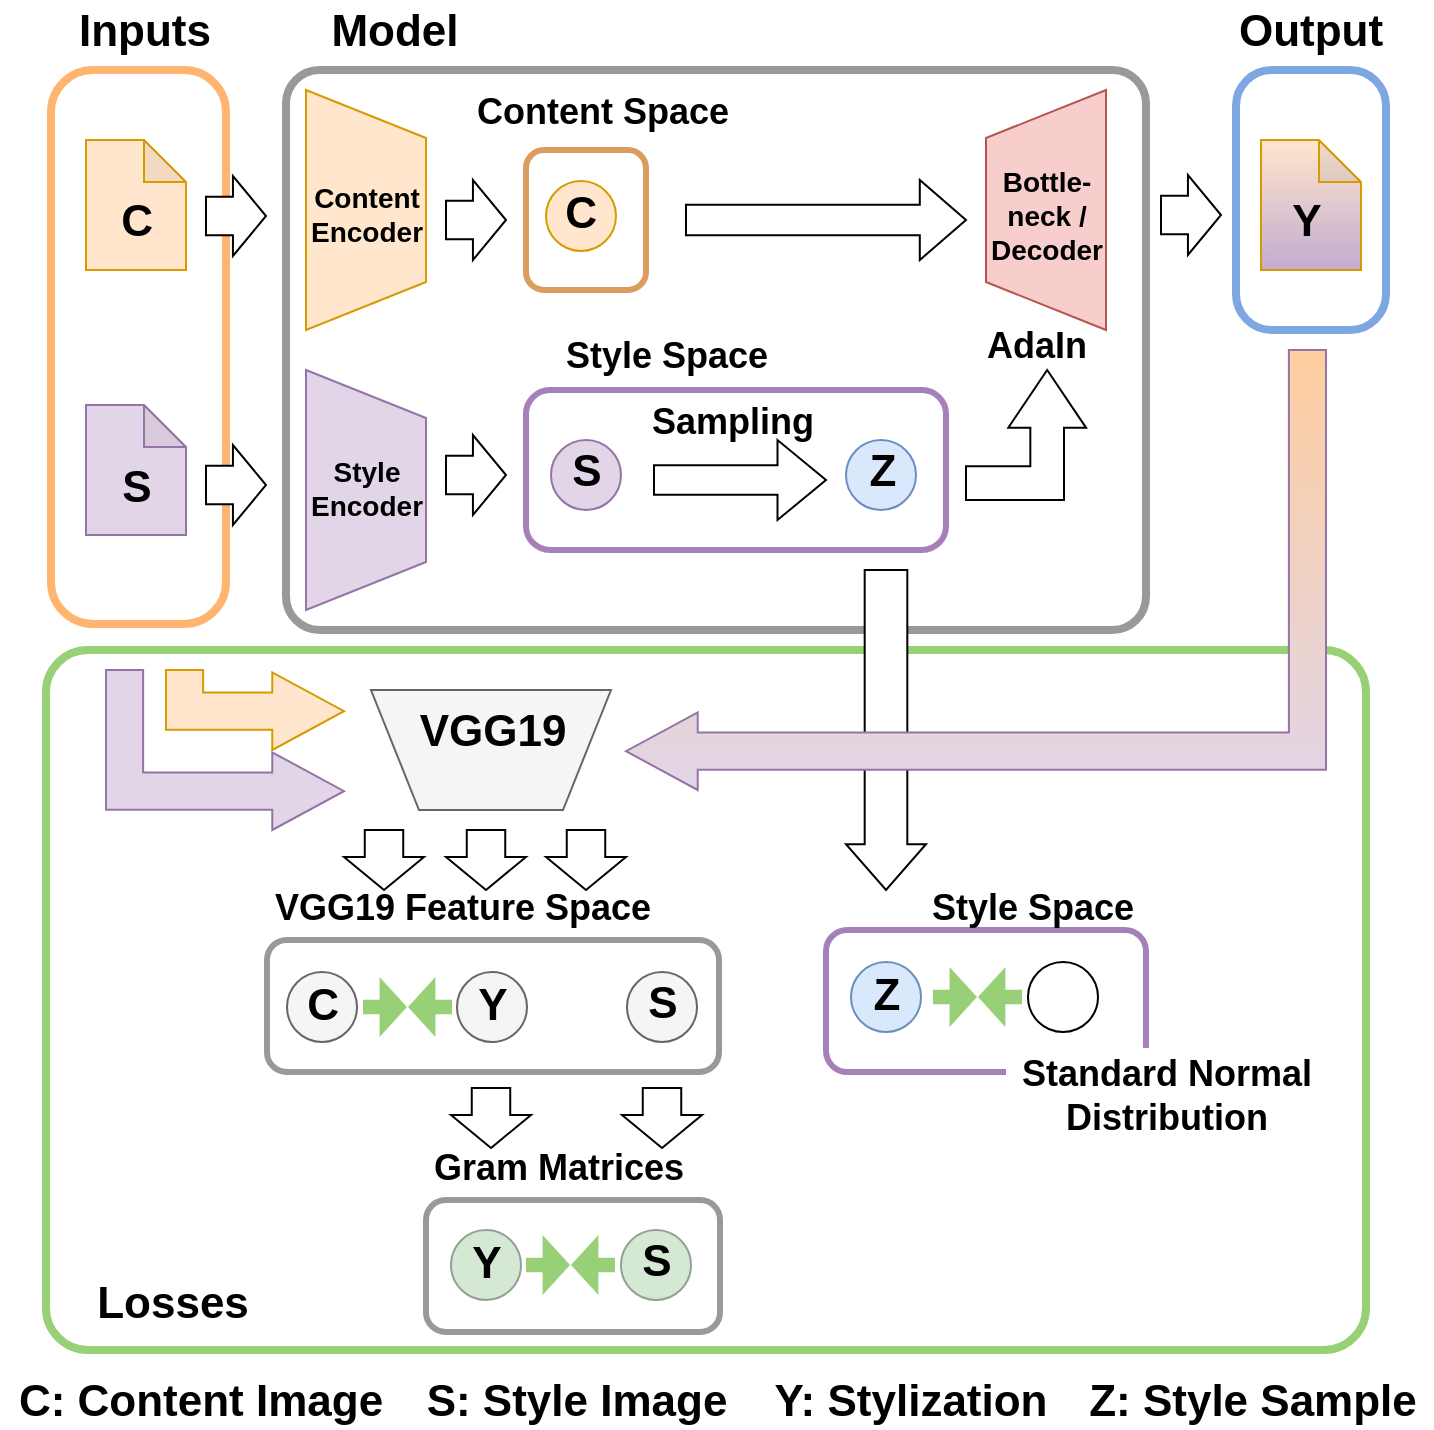 <mxfile version="12.6.2" type="device"><diagram id="BpUwLvxRDQDON40G88cy" name="Seite-1"><mxGraphModel dx="2182" dy="776" grid="1" gridSize="10" guides="1" tooltips="1" connect="1" arrows="1" fold="1" page="1" pageScale="1" pageWidth="827" pageHeight="1169" math="0" shadow="0"><root><mxCell id="0"/><mxCell id="1" parent="0"/><mxCell id="sxm6sOjT0fDrf13C9-6S-7" value="" style="rounded=1;whiteSpace=wrap;html=1;strokeColor=#97D077;fillColor=none;strokeWidth=4;perimeterSpacing=20;glass=0;shadow=0;comic=0;arcSize=6;labelBorderColor=#000000;horizontal=0;" parent="1" vertex="1"><mxGeometry x="20" y="470" width="660" height="350" as="geometry"/></mxCell><mxCell id="B95l_GnRycxYkU9E4nNO-51" value="" style="rounded=1;whiteSpace=wrap;html=1;strokeColor=#999999;fillColor=none;strokeWidth=4;perimeterSpacing=20;glass=0;shadow=0;comic=0;arcSize=6;labelBorderColor=#000000;horizontal=0;" parent="1" vertex="1"><mxGeometry x="140" y="180" width="430" height="280" as="geometry"/></mxCell><mxCell id="B95l_GnRycxYkU9E4nNO-138" value="" style="rounded=1;whiteSpace=wrap;html=1;strokeColor=#A680B8;fillColor=none;strokeWidth=3;" parent="1" vertex="1"><mxGeometry x="410" y="610" width="160" height="71" as="geometry"/></mxCell><mxCell id="QsrSzcBRtpbvdaKKCgRP-13" value="" style="shape=singleArrow;whiteSpace=wrap;html=1;arrowWidth=0.533;arrowSize=0.143;direction=south;" parent="1" vertex="1"><mxGeometry x="420" y="430" width="40" height="160" as="geometry"/></mxCell><mxCell id="sxm6sOjT0fDrf13C9-6S-5" value="" style="rounded=1;whiteSpace=wrap;html=1;strokeColor=#7EA6E0;fillColor=none;strokeWidth=4;perimeterSpacing=20;glass=0;shadow=0;comic=0;arcSize=24;labelBorderColor=#000000;horizontal=0;" parent="1" vertex="1"><mxGeometry x="615" y="180" width="75" height="130" as="geometry"/></mxCell><mxCell id="sxm6sOjT0fDrf13C9-6S-3" value="" style="rounded=1;whiteSpace=wrap;html=1;strokeColor=#FFB570;fillColor=none;strokeWidth=4;perimeterSpacing=20;glass=0;shadow=0;comic=0;arcSize=24;labelBorderColor=#000000;horizontal=0;" parent="1" vertex="1"><mxGeometry x="22.5" y="180" width="87.5" height="277" as="geometry"/></mxCell><mxCell id="B95l_GnRycxYkU9E4nNO-159" value="" style="rounded=1;whiteSpace=wrap;html=1;strokeColor=#999999;fillColor=none;strokeWidth=3;fontColor=#333333;" parent="1" vertex="1"><mxGeometry x="210" y="745" width="147" height="66" as="geometry"/></mxCell><mxCell id="B95l_GnRycxYkU9E4nNO-143" value="" style="rounded=1;whiteSpace=wrap;html=1;strokeColor=#999999;fillColor=none;strokeWidth=3;fontColor=#333333;" parent="1" vertex="1"><mxGeometry x="130.5" y="615" width="226" height="66" as="geometry"/></mxCell><mxCell id="B95l_GnRycxYkU9E4nNO-118" value="" style="shape=note;whiteSpace=wrap;html=1;backgroundOutline=1;darkOpacity=0.05;size=21;fillColor=#ffe6cc;strokeColor=#d79b00;gradientColor=#C3ABD0;" parent="1" vertex="1"><mxGeometry x="627.5" y="215" width="50" height="65" as="geometry"/></mxCell><mxCell id="B95l_GnRycxYkU9E4nNO-8" value="" style="shape=note;whiteSpace=wrap;html=1;backgroundOutline=1;darkOpacity=0.05;size=21;fillColor=#ffe6cc;strokeColor=#d79b00;" parent="1" vertex="1"><mxGeometry x="40" y="215" width="50" height="65" as="geometry"/></mxCell><mxCell id="B95l_GnRycxYkU9E4nNO-111" value="&lt;div style=&quot;font-size: 22px&quot; align=&quot;center&quot;&gt;&lt;font&gt;&lt;b&gt;C&lt;br&gt;&lt;/b&gt;&lt;/font&gt;&lt;/div&gt;" style="text;html=1;resizable=0;points=[];autosize=1;align=center;verticalAlign=top;spacingTop=-4;fontColor=#000000;" parent="1" vertex="1"><mxGeometry x="50" y="240" width="30" height="20" as="geometry"/></mxCell><mxCell id="B95l_GnRycxYkU9E4nNO-29" value="" style="rounded=1;whiteSpace=wrap;html=1;strokeColor=#A680B8;fillColor=none;strokeWidth=3;" parent="1" vertex="1"><mxGeometry x="260" y="340" width="210" height="80" as="geometry"/></mxCell><mxCell id="B95l_GnRycxYkU9E4nNO-28" value="" style="rounded=1;whiteSpace=wrap;html=1;strokeColor=#DB9C60;fillColor=none;strokeWidth=3;" parent="1" vertex="1"><mxGeometry x="260" y="220" width="60" height="70" as="geometry"/></mxCell><mxCell id="B95l_GnRycxYkU9E4nNO-2" value="" style="shape=trapezoid;perimeter=trapezoidPerimeter;whiteSpace=wrap;html=1;rotation=90;fillColor=#ffe6cc;strokeColor=#d79b00;" parent="1" vertex="1"><mxGeometry x="120" y="220" width="120" height="60" as="geometry"/></mxCell><mxCell id="B95l_GnRycxYkU9E4nNO-3" value="" style="shape=trapezoid;perimeter=trapezoidPerimeter;whiteSpace=wrap;html=1;rotation=90;fillColor=#e1d5e7;strokeColor=#9673a6;" parent="1" vertex="1"><mxGeometry x="120" y="360" width="120" height="60" as="geometry"/></mxCell><mxCell id="B95l_GnRycxYkU9E4nNO-5" value="" style="shape=note;whiteSpace=wrap;html=1;backgroundOutline=1;darkOpacity=0.05;size=21;fillColor=#e1d5e7;strokeColor=#9673a6;" parent="1" vertex="1"><mxGeometry x="40" y="347.5" width="50" height="65" as="geometry"/></mxCell><mxCell id="B95l_GnRycxYkU9E4nNO-12" value="" style="shape=singleArrow;whiteSpace=wrap;html=1;arrowWidth=0.481;arrowSize=0.551;" parent="1" vertex="1"><mxGeometry x="100" y="367.5" width="30" height="40" as="geometry"/></mxCell><mxCell id="B95l_GnRycxYkU9E4nNO-14" value="" style="shape=singleArrow;whiteSpace=wrap;html=1;arrowWidth=0.481;arrowSize=0.551;" parent="1" vertex="1"><mxGeometry x="100" y="233" width="30" height="40" as="geometry"/></mxCell><mxCell id="B95l_GnRycxYkU9E4nNO-15" value="" style="ellipse;whiteSpace=wrap;html=1;aspect=fixed;fillColor=#e1d5e7;strokeColor=#9673a6;" parent="1" vertex="1"><mxGeometry x="272.5" y="365" width="35" height="35" as="geometry"/></mxCell><mxCell id="B95l_GnRycxYkU9E4nNO-18" value="" style="ellipse;whiteSpace=wrap;html=1;aspect=fixed;fillColor=#ffe6cc;strokeColor=#d79b00;" parent="1" vertex="1"><mxGeometry x="270" y="235.5" width="35" height="35" as="geometry"/></mxCell><mxCell id="B95l_GnRycxYkU9E4nNO-24" value="" style="shape=singleArrow;whiteSpace=wrap;html=1;arrowWidth=0.481;arrowSize=0.551;" parent="1" vertex="1"><mxGeometry x="220" y="362.5" width="30" height="40" as="geometry"/></mxCell><mxCell id="B95l_GnRycxYkU9E4nNO-25" value="" style="shape=singleArrow;whiteSpace=wrap;html=1;arrowWidth=0.371;arrowSize=0.282;" parent="1" vertex="1"><mxGeometry x="324" y="365" width="86" height="40" as="geometry"/></mxCell><mxCell id="B95l_GnRycxYkU9E4nNO-26" value="" style="ellipse;whiteSpace=wrap;html=1;aspect=fixed;fillColor=#dae8fc;strokeColor=#6c8ebf;" parent="1" vertex="1"><mxGeometry x="420" y="365" width="35" height="35" as="geometry"/></mxCell><mxCell id="B95l_GnRycxYkU9E4nNO-27" value="" style="shape=trapezoid;perimeter=trapezoidPerimeter;whiteSpace=wrap;html=1;rotation=90;fillColor=#f8cecc;strokeColor=#b85450;flipH=1;flipV=1;" parent="1" vertex="1"><mxGeometry x="460" y="220" width="120" height="60" as="geometry"/></mxCell><mxCell id="B95l_GnRycxYkU9E4nNO-32" value="" style="html=1;align=center;verticalAlign=middle;shape=mxgraph.arrows2.bendArrow;dy=8.42;dx=28.83;notch=0;arrowHead=38.83;strokeColor=#000000;fillColor=#ffffff;direction=south;flipH=0;flipV=1;" parent="1" vertex="1"><mxGeometry x="480" y="330" width="60" height="65" as="geometry"/></mxCell><mxCell id="B95l_GnRycxYkU9E4nNO-36" value="" style="shape=trapezoid;perimeter=trapezoidPerimeter;whiteSpace=wrap;html=1;rotation=90;fillColor=#f5f5f5;strokeColor=#666666;fontColor=#333333;direction=south;" parent="1" vertex="1"><mxGeometry x="212.5" y="460" width="60" height="120" as="geometry"/></mxCell><mxCell id="B95l_GnRycxYkU9E4nNO-38" value="" style="shape=singleArrow;whiteSpace=wrap;html=1;arrowWidth=0.481;arrowSize=0.551;" parent="1" vertex="1"><mxGeometry x="577.5" y="232.5" width="30" height="40" as="geometry"/></mxCell><mxCell id="B95l_GnRycxYkU9E4nNO-40" value="" style="html=1;align=center;verticalAlign=middle;shape=mxgraph.arrows2.bendArrow;dy=9.28;dx=35.86;notch=0;arrowHead=38.83;strokeColor=#d79b00;fillColor=#ffe6cc;direction=east;flipH=0;flipV=1;" parent="1" vertex="1"><mxGeometry x="80" y="480" width="89" height="40" as="geometry"/></mxCell><mxCell id="B95l_GnRycxYkU9E4nNO-46" value="" style="html=1;align=center;verticalAlign=middle;shape=mxgraph.arrows2.bendArrow;dy=9.28;dx=35.86;notch=0;arrowHead=38.83;strokeColor=#9673a6;fillColor=#e1d5e7;direction=east;flipH=0;flipV=1;" parent="1" vertex="1"><mxGeometry x="50" y="480" width="119" height="80" as="geometry"/></mxCell><mxCell id="B95l_GnRycxYkU9E4nNO-47" value="" style="html=1;align=center;verticalAlign=middle;shape=mxgraph.arrows2.bendArrow;dy=9.28;dx=35.86;notch=0;arrowHead=38.83;strokeColor=#9673a6;fillColor=#e1d5e7;direction=east;flipH=1;flipV=1;gradientColor=#FFCE9F;" parent="1" vertex="1"><mxGeometry x="310" y="320" width="350" height="220" as="geometry"/></mxCell><mxCell id="B95l_GnRycxYkU9E4nNO-54" value="&lt;div style=&quot;font-size: 22px&quot; align=&quot;center&quot;&gt;&lt;font style=&quot;font-size: 22px&quot;&gt;&lt;b&gt;Model&lt;/b&gt;&lt;/font&gt;&lt;/div&gt;" style="text;html=1;resizable=0;points=[];autosize=1;align=center;verticalAlign=top;spacingTop=-4;fontColor=#000000;" parent="1" vertex="1"><mxGeometry x="154.25" y="145" width="80" height="20" as="geometry"/></mxCell><mxCell id="B95l_GnRycxYkU9E4nNO-57" value="&lt;div style=&quot;font-size: 22px&quot; align=&quot;center&quot;&gt;&lt;font&gt;&lt;b&gt;C&lt;br&gt;&lt;/b&gt;&lt;/font&gt;&lt;/div&gt;" style="text;html=1;resizable=0;points=[];autosize=1;align=center;verticalAlign=top;spacingTop=-4;fontColor=#000000;" parent="1" vertex="1"><mxGeometry x="271.5" y="235.5" width="30" height="20" as="geometry"/></mxCell><mxCell id="B95l_GnRycxYkU9E4nNO-64" value="&lt;div style=&quot;font-size: 14px&quot;&gt;&lt;b&gt;&lt;font style=&quot;font-size: 14px&quot;&gt;Content &lt;br&gt;&lt;/font&gt;&lt;/b&gt;&lt;/div&gt;&lt;div style=&quot;font-size: 14px&quot;&gt;&lt;b&gt;&lt;font style=&quot;font-size: 14px&quot;&gt;Encoder&lt;/font&gt;&lt;/b&gt;&lt;/div&gt;" style="text;html=1;resizable=0;points=[];autosize=1;align=center;verticalAlign=top;spacingTop=-4;fontColor=#000000;" parent="1" vertex="1"><mxGeometry x="145" y="232.5" width="70" height="30" as="geometry"/></mxCell><mxCell id="B95l_GnRycxYkU9E4nNO-65" value="&lt;div style=&quot;font-size: 14px&quot;&gt;&lt;b&gt;&lt;font style=&quot;font-size: 14px&quot;&gt;Style&lt;br&gt;&lt;/font&gt;&lt;/b&gt;&lt;/div&gt;&lt;div style=&quot;font-size: 14px&quot;&gt;&lt;b&gt;&lt;font style=&quot;font-size: 14px&quot;&gt;Encoder&lt;/font&gt;&lt;/b&gt;&lt;/div&gt;" style="text;html=1;resizable=0;points=[];autosize=1;align=center;verticalAlign=top;spacingTop=-4;fontColor=#000000;" parent="1" vertex="1"><mxGeometry x="145" y="370" width="70" height="30" as="geometry"/></mxCell><mxCell id="B95l_GnRycxYkU9E4nNO-66" value="&lt;div style=&quot;font-size: 22px&quot; align=&quot;center&quot;&gt;&lt;font&gt;&lt;b&gt;S&lt;/b&gt;&lt;/font&gt;&lt;/div&gt;" style="text;html=1;resizable=0;points=[];autosize=1;align=center;verticalAlign=top;spacingTop=-4;fontColor=#000000;" parent="1" vertex="1"><mxGeometry x="50" y="372.5" width="30" height="20" as="geometry"/></mxCell><mxCell id="B95l_GnRycxYkU9E4nNO-67" value="&lt;div style=&quot;font-size: 22px&quot; align=&quot;center&quot;&gt;&lt;font&gt;&lt;b&gt;S&lt;/b&gt;&lt;/font&gt;&lt;/div&gt;" style="text;html=1;resizable=0;points=[];autosize=1;align=center;verticalAlign=top;spacingTop=-4;fontColor=#000000;" parent="1" vertex="1"><mxGeometry x="275" y="365" width="30" height="20" as="geometry"/></mxCell><mxCell id="B95l_GnRycxYkU9E4nNO-68" value="&lt;div style=&quot;font-size: 22px&quot; align=&quot;center&quot;&gt;&lt;font&gt;&lt;b&gt;Z&lt;/b&gt;&lt;/font&gt;&lt;/div&gt;" style="text;html=1;resizable=0;points=[];autosize=1;align=center;verticalAlign=top;spacingTop=-4;fontColor=#000000;" parent="1" vertex="1"><mxGeometry x="422.5" y="365" width="30" height="20" as="geometry"/></mxCell><mxCell id="B95l_GnRycxYkU9E4nNO-70" value="&lt;div&gt;&lt;b&gt;&lt;font style=&quot;font-size: 14px&quot;&gt;Bottle-&lt;/font&gt;&lt;/b&gt;&lt;/div&gt;&lt;div&gt;&lt;b&gt;&lt;font style=&quot;font-size: 14px&quot;&gt;neck /&lt;/font&gt;&lt;/b&gt;&lt;/div&gt;&lt;div&gt;&lt;b&gt;&lt;font style=&quot;font-size: 14px&quot;&gt;Decoder&lt;/font&gt;&lt;/b&gt;&lt;/div&gt;" style="text;html=1;resizable=0;points=[];autosize=1;align=center;verticalAlign=top;spacingTop=-4;fontColor=#000000;" parent="1" vertex="1"><mxGeometry x="485" y="225" width="70" height="50" as="geometry"/></mxCell><mxCell id="B95l_GnRycxYkU9E4nNO-71" value="&lt;div style=&quot;font-size: 18px&quot; align=&quot;center&quot;&gt;&lt;font style=&quot;font-size: 18px&quot;&gt;&lt;b&gt;&lt;font&gt;Content Space&lt;/font&gt;&lt;br&gt;&lt;/b&gt;&lt;/font&gt;&lt;/div&gt;" style="text;html=1;resizable=0;points=[];autosize=1;align=center;verticalAlign=top;spacingTop=-4;fontColor=#000000;" parent="1" vertex="1"><mxGeometry x="228" y="187.5" width="140" height="20" as="geometry"/></mxCell><mxCell id="B95l_GnRycxYkU9E4nNO-72" value="&lt;div style=&quot;font-size: 18px&quot; align=&quot;center&quot;&gt;&lt;font style=&quot;font-size: 18px&quot;&gt;&lt;b&gt;Style Space&lt;br&gt;&lt;/b&gt;&lt;/font&gt;&lt;/div&gt;" style="text;html=1;resizable=0;points=[];autosize=1;align=center;verticalAlign=top;spacingTop=-4;fontColor=#000000;" parent="1" vertex="1"><mxGeometry x="270" y="310" width="120" height="20" as="geometry"/></mxCell><mxCell id="B95l_GnRycxYkU9E4nNO-74" value="&lt;font style=&quot;font-size: 22px&quot;&gt;&lt;b&gt;Y&lt;br&gt;&lt;/b&gt;&lt;/font&gt;" style="text;html=1;resizable=0;points=[];autosize=1;align=center;verticalAlign=top;spacingTop=-4;fontColor=#000000;" parent="1" vertex="1"><mxGeometry x="635" y="240" width="30" height="20" as="geometry"/></mxCell><mxCell id="B95l_GnRycxYkU9E4nNO-112" value="" style="ellipse;whiteSpace=wrap;html=1;aspect=fixed;fillColor=#dae8fc;strokeColor=#6c8ebf;gradientDirection=east;direction=south;" parent="1" vertex="1"><mxGeometry x="422.5" y="626" width="35" height="35" as="geometry"/></mxCell><mxCell id="B95l_GnRycxYkU9E4nNO-113" value="&lt;font style=&quot;font-size: 22px&quot;&gt;&lt;b&gt;Z&lt;br&gt;&lt;/b&gt;&lt;/font&gt;" style="text;html=1;resizable=0;points=[];autosize=1;align=center;verticalAlign=top;spacingTop=-4;direction=south;fontColor=#000000;" parent="1" vertex="1"><mxGeometry x="425" y="627" width="30" height="20" as="geometry"/></mxCell><mxCell id="B95l_GnRycxYkU9E4nNO-117" value="&lt;font style=&quot;font-size: 22px&quot;&gt;&lt;b&gt;&lt;font style=&quot;font-size: 22px&quot;&gt;VGG19&lt;/font&gt;&lt;/b&gt;&lt;/font&gt;" style="text;html=1;resizable=0;points=[];autosize=1;align=center;verticalAlign=top;spacingTop=-4;direction=south;fontColor=#000000;" parent="1" vertex="1"><mxGeometry x="197.5" y="495" width="90" height="20" as="geometry"/></mxCell><mxCell id="B95l_GnRycxYkU9E4nNO-125" value="" style="ellipse;whiteSpace=wrap;html=1;aspect=fixed;fillColor=#f5f5f5;strokeColor=#666666;gradientDirection=east;direction=south;fontColor=#333333;" parent="1" vertex="1"><mxGeometry x="140.5" y="631" width="35" height="35" as="geometry"/></mxCell><mxCell id="B95l_GnRycxYkU9E4nNO-126" value="&lt;font style=&quot;font-size: 22px&quot;&gt;&lt;b&gt;C&lt;br&gt;&lt;/b&gt;&lt;/font&gt;" style="text;html=1;resizable=0;points=[];autosize=1;align=center;verticalAlign=top;spacingTop=-4;direction=south;fontColor=#000000;" parent="1" vertex="1"><mxGeometry x="143" y="632" width="30" height="20" as="geometry"/></mxCell><mxCell id="B95l_GnRycxYkU9E4nNO-129" value="" style="ellipse;whiteSpace=wrap;html=1;aspect=fixed;fillColor=#f5f5f5;strokeColor=#666666;gradientDirection=east;direction=south;fontColor=#333333;" parent="1" vertex="1"><mxGeometry x="225.5" y="631" width="35" height="35" as="geometry"/></mxCell><mxCell id="B95l_GnRycxYkU9E4nNO-130" value="&lt;font style=&quot;font-size: 22px&quot;&gt;&lt;b&gt;Y&lt;br&gt;&lt;/b&gt;&lt;/font&gt;" style="text;html=1;resizable=0;points=[];autosize=1;align=center;verticalAlign=top;spacingTop=-4;direction=south;fontColor=#000000;" parent="1" vertex="1"><mxGeometry x="228" y="632" width="30" height="20" as="geometry"/></mxCell><mxCell id="B95l_GnRycxYkU9E4nNO-133" value="" style="html=1;shadow=0;dashed=0;align=center;verticalAlign=middle;shape=mxgraph.arrows2.arrow;dy=0.76;dx=13.71;notch=0;rounded=1;glass=0;comic=0;strokeColor=none;strokeWidth=4;fillColor=#97D077;gradientColor=none;" parent="1" vertex="1"><mxGeometry x="178.5" y="633.5" width="22" height="30" as="geometry"/></mxCell><mxCell id="B95l_GnRycxYkU9E4nNO-134" value="" style="html=1;shadow=0;dashed=0;align=center;verticalAlign=middle;shape=mxgraph.arrows2.arrow;dy=0.76;dx=13.71;notch=0;rounded=1;glass=0;comic=0;strokeColor=none;strokeWidth=4;fillColor=#97D077;gradientColor=none;flipH=1;" parent="1" vertex="1"><mxGeometry x="201" y="633.5" width="22" height="30" as="geometry"/></mxCell><mxCell id="B95l_GnRycxYkU9E4nNO-135" value="" style="shape=singleArrow;whiteSpace=wrap;html=1;arrowWidth=0.481;arrowSize=0.551;direction=south;" parent="1" vertex="1"><mxGeometry x="169" y="560" width="40" height="30" as="geometry"/></mxCell><mxCell id="B95l_GnRycxYkU9E4nNO-136" value="" style="shape=singleArrow;whiteSpace=wrap;html=1;arrowWidth=0.481;arrowSize=0.551;direction=south;" parent="1" vertex="1"><mxGeometry x="220" y="560" width="40" height="30" as="geometry"/></mxCell><mxCell id="B95l_GnRycxYkU9E4nNO-139" value="&lt;div style=&quot;font-size: 18px&quot; align=&quot;center&quot;&gt;&lt;font style=&quot;font-size: 18px&quot;&gt;&lt;b&gt;Style Space&lt;br&gt;&lt;/b&gt;&lt;/font&gt;&lt;/div&gt;" style="text;html=1;resizable=0;points=[];autosize=1;align=center;verticalAlign=top;spacingTop=-4;fontColor=#000000;" parent="1" vertex="1"><mxGeometry x="452.5" y="586" width="120" height="20" as="geometry"/></mxCell><mxCell id="B95l_GnRycxYkU9E4nNO-140" value="" style="shape=singleArrow;whiteSpace=wrap;html=1;arrowWidth=0.481;arrowSize=0.551;direction=south;" parent="1" vertex="1"><mxGeometry x="270" y="560" width="40" height="30" as="geometry"/></mxCell><mxCell id="B95l_GnRycxYkU9E4nNO-141" value="" style="ellipse;whiteSpace=wrap;html=1;aspect=fixed;fillColor=#f5f5f5;strokeColor=#666666;gradientDirection=east;direction=south;fontColor=#333333;" parent="1" vertex="1"><mxGeometry x="310.5" y="631" width="35" height="35" as="geometry"/></mxCell><mxCell id="B95l_GnRycxYkU9E4nNO-142" value="&lt;font style=&quot;font-size: 22px&quot;&gt;&lt;b&gt;S&lt;br&gt;&lt;/b&gt;&lt;/font&gt;" style="text;html=1;resizable=0;points=[];autosize=1;align=center;verticalAlign=top;spacingTop=-4;direction=south;fontColor=#000000;" parent="1" vertex="1"><mxGeometry x="313" y="631" width="30" height="20" as="geometry"/></mxCell><mxCell id="B95l_GnRycxYkU9E4nNO-144" value="&lt;div style=&quot;font-size: 18px&quot; align=&quot;center&quot;&gt;&lt;font style=&quot;font-size: 18px&quot;&gt;&lt;b&gt;VGG19 Feature Space&lt;br&gt;&lt;/b&gt;&lt;/font&gt;&lt;/div&gt;" style="text;html=1;resizable=0;points=[];autosize=1;align=center;verticalAlign=top;spacingTop=-4;fontColor=#000000;" parent="1" vertex="1"><mxGeometry x="128" y="586" width="200" height="20" as="geometry"/></mxCell><mxCell id="B95l_GnRycxYkU9E4nNO-145" value="" style="shape=singleArrow;whiteSpace=wrap;html=1;arrowWidth=0.481;arrowSize=0.551;direction=south;" parent="1" vertex="1"><mxGeometry x="222.5" y="689" width="40" height="30" as="geometry"/></mxCell><mxCell id="B95l_GnRycxYkU9E4nNO-146" value="" style="shape=singleArrow;whiteSpace=wrap;html=1;arrowWidth=0.481;arrowSize=0.551;direction=south;" parent="1" vertex="1"><mxGeometry x="308" y="689" width="40" height="30" as="geometry"/></mxCell><mxCell id="B95l_GnRycxYkU9E4nNO-147" value="" style="ellipse;whiteSpace=wrap;html=1;aspect=fixed;fillColor=#D5E8D4;strokeColor=#93A193;gradientDirection=east;direction=south;fontColor=#333333;" parent="1" vertex="1"><mxGeometry x="222.5" y="760" width="35" height="35" as="geometry"/></mxCell><mxCell id="B95l_GnRycxYkU9E4nNO-148" value="&lt;font style=&quot;font-size: 22px&quot;&gt;&lt;b&gt;Y&lt;br&gt;&lt;/b&gt;&lt;/font&gt;" style="text;html=1;resizable=0;points=[];autosize=1;align=center;verticalAlign=top;spacingTop=-4;direction=south;fontColor=#000000;" parent="1" vertex="1"><mxGeometry x="225" y="761" width="30" height="20" as="geometry"/></mxCell><mxCell id="B95l_GnRycxYkU9E4nNO-149" value="" style="ellipse;whiteSpace=wrap;html=1;aspect=fixed;fillColor=#D5E8D4;strokeColor=#93A193;gradientDirection=east;direction=south;fontColor=#333333;" parent="1" vertex="1"><mxGeometry x="307.5" y="760" width="35" height="35" as="geometry"/></mxCell><mxCell id="B95l_GnRycxYkU9E4nNO-150" value="&lt;font style=&quot;font-size: 22px&quot;&gt;&lt;b&gt;S&lt;br&gt;&lt;/b&gt;&lt;/font&gt;" style="text;html=1;resizable=0;points=[];autosize=1;align=center;verticalAlign=top;spacingTop=-4;direction=south;fontColor=#000000;" parent="1" vertex="1"><mxGeometry x="310" y="760" width="30" height="20" as="geometry"/></mxCell><mxCell id="B95l_GnRycxYkU9E4nNO-156" value="" style="html=1;shadow=0;dashed=0;align=center;verticalAlign=middle;shape=mxgraph.arrows2.arrow;dy=0.76;dx=13.71;notch=0;rounded=1;glass=0;comic=0;strokeColor=none;strokeWidth=4;fillColor=#97D077;gradientColor=none;" parent="1" vertex="1"><mxGeometry x="260" y="762.5" width="22" height="30" as="geometry"/></mxCell><mxCell id="B95l_GnRycxYkU9E4nNO-157" value="" style="html=1;shadow=0;dashed=0;align=center;verticalAlign=middle;shape=mxgraph.arrows2.arrow;dy=0.76;dx=13.71;notch=0;rounded=1;glass=0;comic=0;strokeColor=none;strokeWidth=4;fillColor=#97D077;gradientColor=none;flipH=1;" parent="1" vertex="1"><mxGeometry x="282.5" y="762.5" width="22" height="30" as="geometry"/></mxCell><mxCell id="B95l_GnRycxYkU9E4nNO-160" value="&lt;font style=&quot;font-size: 18px&quot;&gt;&lt;b&gt;Gram Matrices&lt;br&gt;&lt;/b&gt;&lt;/font&gt;" style="text;html=1;resizable=0;points=[];autosize=1;align=center;verticalAlign=top;spacingTop=-4;fontColor=#000000;" parent="1" vertex="1"><mxGeometry x="205.5" y="715.5" width="140" height="20" as="geometry"/></mxCell><mxCell id="B95l_GnRycxYkU9E4nNO-165" value="" style="ellipse;whiteSpace=wrap;html=1;aspect=fixed;gradientDirection=east;direction=south;" parent="1" vertex="1"><mxGeometry x="511" y="626" width="35" height="35" as="geometry"/></mxCell><mxCell id="B95l_GnRycxYkU9E4nNO-166" value="&lt;div&gt;&lt;b&gt;&lt;font style=&quot;font-size: 18px&quot;&gt;Standard Normal &lt;br&gt;&lt;/font&gt;&lt;/b&gt;&lt;/div&gt;&lt;div&gt;&lt;b&gt;&lt;font style=&quot;font-size: 18px&quot;&gt;Distribution&lt;/font&gt;&lt;/b&gt; &lt;/div&gt;" style="text;html=1;resizable=0;points=[];autosize=1;align=center;verticalAlign=top;spacingTop=-4;direction=south;fillColor=#ffffff;" parent="1" vertex="1"><mxGeometry x="500" y="669" width="160" height="50" as="geometry"/></mxCell><mxCell id="B95l_GnRycxYkU9E4nNO-169" value="" style="html=1;shadow=0;dashed=0;align=center;verticalAlign=middle;shape=mxgraph.arrows2.arrow;dy=0.76;dx=13.71;notch=0;rounded=1;glass=0;comic=0;strokeColor=none;strokeWidth=4;fillColor=#97D077;gradientColor=none;" parent="1" vertex="1"><mxGeometry x="463.5" y="628.5" width="22" height="30" as="geometry"/></mxCell><mxCell id="B95l_GnRycxYkU9E4nNO-170" value="" style="html=1;shadow=0;dashed=0;align=center;verticalAlign=middle;shape=mxgraph.arrows2.arrow;dy=0.76;dx=13.71;notch=0;rounded=1;glass=0;comic=0;strokeColor=none;strokeWidth=4;fillColor=#97D077;gradientColor=none;flipH=1;" parent="1" vertex="1"><mxGeometry x="486" y="628.5" width="22" height="30" as="geometry"/></mxCell><mxCell id="Z-QVt-blYzhlU_kxZros-1" value="&lt;div style=&quot;font-size: 18px&quot; align=&quot;center&quot;&gt;&lt;font style=&quot;font-size: 18px&quot;&gt;&lt;b&gt;Sampling&lt;br&gt;&lt;/b&gt;&lt;/font&gt;&lt;/div&gt;" style="text;html=1;resizable=0;points=[];autosize=1;align=center;verticalAlign=top;spacingTop=-4;fontColor=#000000;" parent="1" vertex="1"><mxGeometry x="313" y="342.5" width="100" height="20" as="geometry"/></mxCell><mxCell id="Z-QVt-blYzhlU_kxZros-5" value="&lt;font style=&quot;font-size: 18px&quot;&gt;&lt;b&gt;AdaIn&lt;br&gt;&lt;/b&gt;&lt;/font&gt;" style="text;html=1;resizable=0;points=[];autosize=1;align=center;verticalAlign=top;spacingTop=-4;fontColor=#000000;" parent="1" vertex="1"><mxGeometry x="480" y="305" width="70" height="20" as="geometry"/></mxCell><mxCell id="sxm6sOjT0fDrf13C9-6S-4" value="&lt;div style=&quot;font-size: 22px&quot; align=&quot;center&quot;&gt;&lt;font style=&quot;font-size: 22px&quot;&gt;&lt;b&gt;Inputs&lt;/b&gt;&lt;/font&gt;&lt;/div&gt;" style="text;html=1;resizable=0;points=[];autosize=1;align=center;verticalAlign=top;spacingTop=-4;fontColor=#000000;" parent="1" vertex="1"><mxGeometry x="29.25" y="145" width="80" height="20" as="geometry"/></mxCell><mxCell id="sxm6sOjT0fDrf13C9-6S-6" value="&lt;div style=&quot;font-size: 22px&quot; align=&quot;center&quot;&gt;&lt;font style=&quot;font-size: 22px&quot;&gt;&lt;b&gt;Output&lt;/b&gt;&lt;/font&gt;&lt;/div&gt;" style="text;html=1;resizable=0;points=[];autosize=1;align=center;verticalAlign=top;spacingTop=-4;fontColor=#000000;" parent="1" vertex="1"><mxGeometry x="606.75" y="145" width="90" height="20" as="geometry"/></mxCell><mxCell id="sxm6sOjT0fDrf13C9-6S-8" value="&lt;div style=&quot;font-size: 22px&quot; align=&quot;center&quot;&gt;&lt;font style=&quot;font-size: 22px&quot;&gt;&lt;b&gt;Losses&lt;/b&gt;&lt;/font&gt;&lt;/div&gt;" style="text;html=1;resizable=0;points=[];autosize=1;align=center;verticalAlign=top;spacingTop=-4;fontColor=#000000;" parent="1" vertex="1"><mxGeometry x="38" y="781" width="90" height="20" as="geometry"/></mxCell><mxCell id="sxm6sOjT0fDrf13C9-6S-9" value="&lt;div style=&quot;font-size: 22px&quot; align=&quot;center&quot;&gt;&lt;font&gt;&lt;b&gt;C: Content Image&lt;br&gt;&lt;/b&gt;&lt;/font&gt;&lt;/div&gt;" style="text;html=1;resizable=0;points=[];autosize=1;align=center;verticalAlign=top;spacingTop=-4;fontColor=#000000;" parent="1" vertex="1"><mxGeometry x="-3" y="830" width="200" height="20" as="geometry"/></mxCell><mxCell id="sxm6sOjT0fDrf13C9-6S-10" value="&lt;div style=&quot;font-size: 22px&quot; align=&quot;center&quot;&gt;&lt;font&gt;&lt;b&gt;S: Style Image&lt;br&gt;&lt;/b&gt;&lt;/font&gt;&lt;/div&gt;" style="text;html=1;resizable=0;points=[];autosize=1;align=center;verticalAlign=top;spacingTop=-4;fontColor=#000000;" parent="1" vertex="1"><mxGeometry x="199.5" y="830" width="170" height="20" as="geometry"/></mxCell><mxCell id="sxm6sOjT0fDrf13C9-6S-11" value="&lt;div style=&quot;font-size: 22px&quot; align=&quot;center&quot;&gt;&lt;font&gt;&lt;b&gt;Y: Stylization&lt;br&gt;&lt;/b&gt;&lt;/font&gt;&lt;/div&gt;" style="text;html=1;resizable=0;points=[];autosize=1;align=center;verticalAlign=top;spacingTop=-4;fontColor=#000000;" parent="1" vertex="1"><mxGeometry x="377" y="830" width="150" height="20" as="geometry"/></mxCell><mxCell id="sxm6sOjT0fDrf13C9-6S-12" value="&lt;div style=&quot;font-size: 22px&quot; align=&quot;center&quot;&gt;&lt;font&gt;&lt;b&gt;Z: Style Sample&lt;br&gt;&lt;/b&gt;&lt;/font&gt;&lt;/div&gt;" style="text;html=1;resizable=0;points=[];autosize=1;align=center;verticalAlign=top;spacingTop=-4;fontColor=#000000;" parent="1" vertex="1"><mxGeometry x="533" y="830" width="180" height="20" as="geometry"/></mxCell><mxCell id="QsrSzcBRtpbvdaKKCgRP-6" value="" style="shape=singleArrow;whiteSpace=wrap;html=1;arrowWidth=0.379;arrowSize=0.165;" parent="1" vertex="1"><mxGeometry x="340" y="235" width="140" height="40" as="geometry"/></mxCell><mxCell id="QsrSzcBRtpbvdaKKCgRP-7" value="" style="shape=singleArrow;whiteSpace=wrap;html=1;arrowWidth=0.481;arrowSize=0.551;" parent="1" vertex="1"><mxGeometry x="220" y="235" width="30" height="40" as="geometry"/></mxCell></root></mxGraphModel></diagram></mxfile>